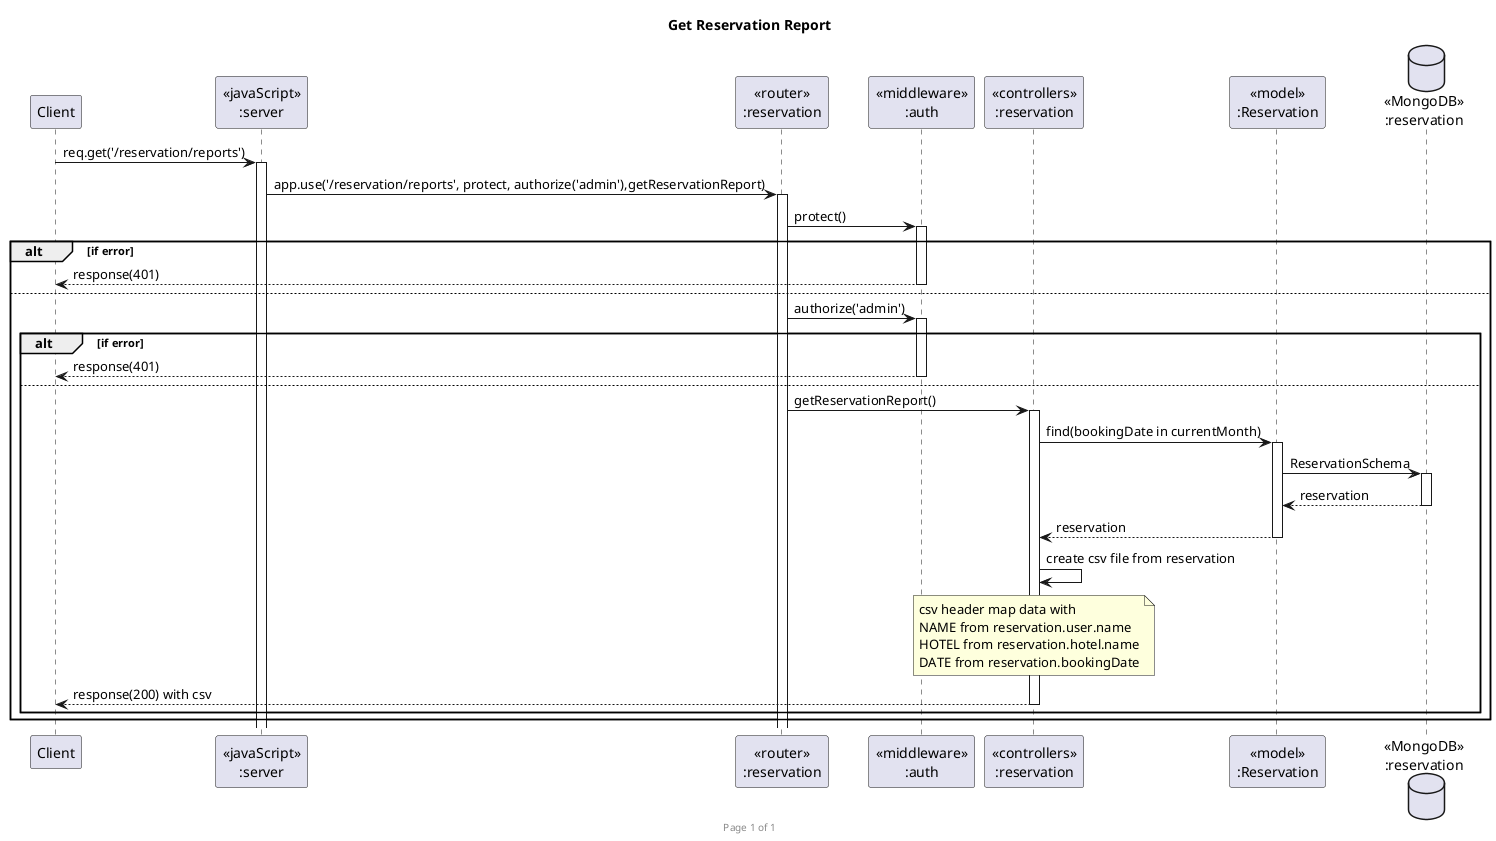 @startuml Get Reservation Report

footer Page %page% of %lastpage%
title "Get Reservation Report"

participant "Client" as client
participant "<<javaScript>>\n:server" as server
participant "<<router>>\n:reservation" as ReservationRouter
participant "<<middleware>>\n:auth" as Middleware
participant "<<controllers>>\n:reservation" as ReservationController
participant "<<model>>\n:Reservation" as ReservationModel
database "<<MongoDB>>\n:reservation" as ReservationDatabase

client->server ++:req.get('/reservation/reports')
server->ReservationRouter ++:app.use('/reservation/reports', protect, authorize('admin'),getReservationReport)
ReservationRouter->Middleware ++: protect()
alt if error
Middleware-->client --:response(401)
else
ReservationRouter->Middleware ++: authorize('admin')
alt if error
Middleware-->client --:response(401)
else
ReservationRouter -> ReservationController ++:getReservationReport()
ReservationController->ReservationModel ++:find(bookingDate in currentMonth)
ReservationModel ->ReservationDatabase ++: ReservationSchema
ReservationDatabase --> ReservationModel --: reservation
ReservationController <-- ReservationModel --:reservation
ReservationController->ReservationController : create csv file from reservation
note over ReservationController
csv header map data with
NAME from reservation.user.name
HOTEL from reservation.hotel.name
DATE from reservation.bookingDate
end note
ReservationController-->client --:response(200) with csv
end
end
@enduml